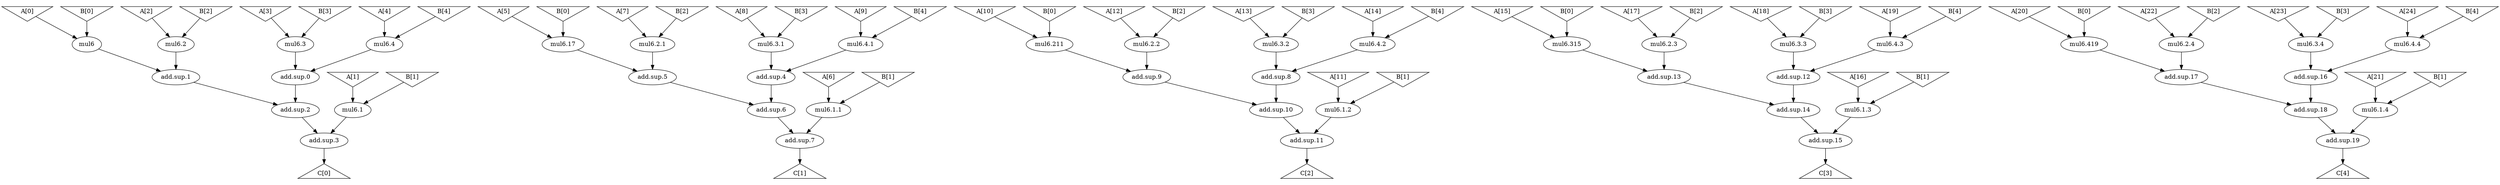 digraph G {
0[label="A[0]";shape=invtriangle];
1[label="B[0]";shape=invtriangle];
2[label="mul6";shape=ellipse];
3[label="A[1]";shape=invtriangle];
4[label="B[1]";shape=invtriangle];
5[label="mul6.1";shape=ellipse];
6[label="A[2]";shape=invtriangle];
7[label="B[2]";shape=invtriangle];
8[label="mul6.2";shape=ellipse];
9[label="A[3]";shape=invtriangle];
10[label="B[3]";shape=invtriangle];
11[label="mul6.3";shape=ellipse];
12[label="A[4]";shape=invtriangle];
13[label="B[4]";shape=invtriangle];
14[label="mul6.4";shape=ellipse];
15[label="C[0]";shape=triangle];
16[label="A[5]";shape=invtriangle];
17[label="B[0]";shape=invtriangle];
18[label="mul6.17";shape=ellipse];
19[label="A[6]";shape=invtriangle];
20[label="B[1]";shape=invtriangle];
21[label="mul6.1.1";shape=ellipse];
22[label="A[7]";shape=invtriangle];
23[label="B[2]";shape=invtriangle];
24[label="mul6.2.1";shape=ellipse];
25[label="A[8]";shape=invtriangle];
26[label="B[3]";shape=invtriangle];
27[label="mul6.3.1";shape=ellipse];
28[label="A[9]";shape=invtriangle];
29[label="B[4]";shape=invtriangle];
30[label="mul6.4.1";shape=ellipse];
31[label="C[1]";shape=triangle];
32[label="A[10]";shape=invtriangle];
33[label="B[0]";shape=invtriangle];
34[label="mul6.211";shape=ellipse];
35[label="A[11]";shape=invtriangle];
36[label="B[1]";shape=invtriangle];
37[label="mul6.1.2";shape=ellipse];
38[label="A[12]";shape=invtriangle];
39[label="B[2]";shape=invtriangle];
40[label="mul6.2.2";shape=ellipse];
41[label="A[13]";shape=invtriangle];
42[label="B[3]";shape=invtriangle];
43[label="mul6.3.2";shape=ellipse];
44[label="A[14]";shape=invtriangle];
45[label="B[4]";shape=invtriangle];
46[label="mul6.4.2";shape=ellipse];
47[label="C[2]";shape=triangle];
48[label="A[15]";shape=invtriangle];
49[label="B[0]";shape=invtriangle];
50[label="mul6.315";shape=ellipse];
51[label="A[16]";shape=invtriangle];
52[label="B[1]";shape=invtriangle];
53[label="mul6.1.3";shape=ellipse];
54[label="A[17]";shape=invtriangle];
55[label="B[2]";shape=invtriangle];
56[label="mul6.2.3";shape=ellipse];
57[label="A[18]";shape=invtriangle];
58[label="B[3]";shape=invtriangle];
59[label="mul6.3.3";shape=ellipse];
60[label="A[19]";shape=invtriangle];
61[label="B[4]";shape=invtriangle];
62[label="mul6.4.3";shape=ellipse];
63[label="C[3]";shape=triangle];
64[label="A[20]";shape=invtriangle];
65[label="B[0]";shape=invtriangle];
66[label="mul6.419";shape=ellipse];
67[label="A[21]";shape=invtriangle];
68[label="B[1]";shape=invtriangle];
69[label="mul6.1.4";shape=ellipse];
70[label="A[22]";shape=invtriangle];
71[label="B[2]";shape=invtriangle];
72[label="mul6.2.4";shape=ellipse];
73[label="A[23]";shape=invtriangle];
74[label="B[3]";shape=invtriangle];
75[label="mul6.3.4";shape=ellipse];
76[label="A[24]";shape=invtriangle];
77[label="B[4]";shape=invtriangle];
78[label="mul6.4.4";shape=ellipse];
79[label="C[4]";shape=triangle];
80[label="add.sup.0";shape=ellipse];
81[label="add.sup.1";shape=ellipse];
82[label="add.sup.2";shape=ellipse];
83[label="add.sup.3";shape=ellipse];
84[label="add.sup.4";shape=ellipse];
85[label="add.sup.5";shape=ellipse];
86[label="add.sup.6";shape=ellipse];
87[label="add.sup.7";shape=ellipse];
88[label="add.sup.8";shape=ellipse];
89[label="add.sup.9";shape=ellipse];
90[label="add.sup.10";shape=ellipse];
91[label="add.sup.11";shape=ellipse];
92[label="add.sup.12";shape=ellipse];
93[label="add.sup.13";shape=ellipse];
94[label="add.sup.14";shape=ellipse];
95[label="add.sup.15";shape=ellipse];
96[label="add.sup.16";shape=ellipse];
97[label="add.sup.17";shape=ellipse];
98[label="add.sup.18";shape=ellipse];
99[label="add.sup.19";shape=ellipse];
0->2 ;
1->2 ;
3->5 ;
4->5 ;
6->8 ;
7->8 ;
9->11 ;
10->11 ;
12->14 ;
13->14 ;
16->18 ;
17->18 ;
19->21 ;
20->21 ;
22->24 ;
23->24 ;
25->27 ;
26->27 ;
28->30 ;
29->30 ;
32->34 ;
33->34 ;
35->37 ;
36->37 ;
38->40 ;
39->40 ;
41->43 ;
42->43 ;
44->46 ;
45->46 ;
48->50 ;
49->50 ;
51->53 ;
52->53 ;
54->56 ;
55->56 ;
57->59 ;
58->59 ;
60->62 ;
61->62 ;
64->66 ;
65->66 ;
67->69 ;
68->69 ;
70->72 ;
71->72 ;
73->75 ;
74->75 ;
76->78 ;
77->78 ;
14->80 ;
11->80 ;
8->81 ;
2->81 ;
80->82 ;
81->82 ;
82->83 ;
5->83 ;
83->15 ;
30->84 ;
27->84 ;
24->85 ;
18->85 ;
84->86 ;
85->86 ;
86->87 ;
21->87 ;
87->31 ;
46->88 ;
43->88 ;
40->89 ;
34->89 ;
88->90 ;
89->90 ;
90->91 ;
37->91 ;
91->47 ;
62->92 ;
59->92 ;
56->93 ;
50->93 ;
92->94 ;
93->94 ;
94->95 ;
53->95 ;
95->63 ;
78->96 ;
75->96 ;
72->97 ;
66->97 ;
96->98 ;
97->98 ;
98->99 ;
69->99 ;
99->79 ;
}
